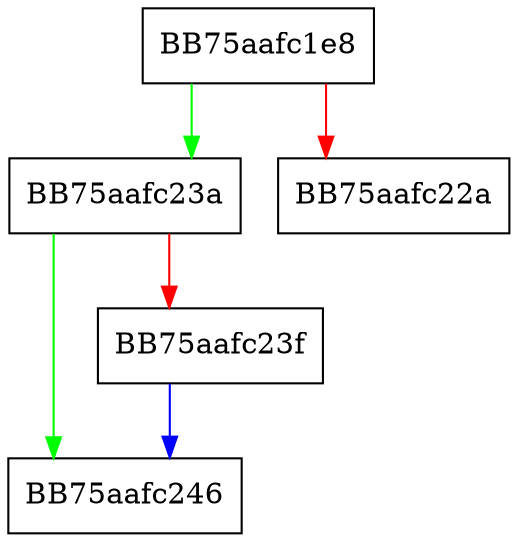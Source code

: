 digraph lua_pe_moffset_worker {
  node [shape="box"];
  graph [splines=ortho];
  BB75aafc1e8 -> BB75aafc23a [color="green"];
  BB75aafc1e8 -> BB75aafc22a [color="red"];
  BB75aafc23a -> BB75aafc246 [color="green"];
  BB75aafc23a -> BB75aafc23f [color="red"];
  BB75aafc23f -> BB75aafc246 [color="blue"];
}